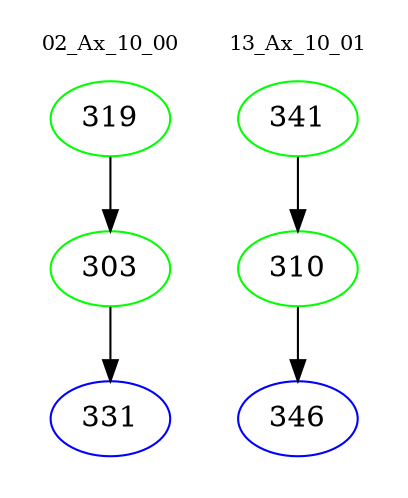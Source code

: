 digraph{
subgraph cluster_0 {
color = white
label = "02_Ax_10_00";
fontsize=10;
T0_319 [label="319", color="green"]
T0_319 -> T0_303 [color="black"]
T0_303 [label="303", color="green"]
T0_303 -> T0_331 [color="black"]
T0_331 [label="331", color="blue"]
}
subgraph cluster_1 {
color = white
label = "13_Ax_10_01";
fontsize=10;
T1_341 [label="341", color="green"]
T1_341 -> T1_310 [color="black"]
T1_310 [label="310", color="green"]
T1_310 -> T1_346 [color="black"]
T1_346 [label="346", color="blue"]
}
}
